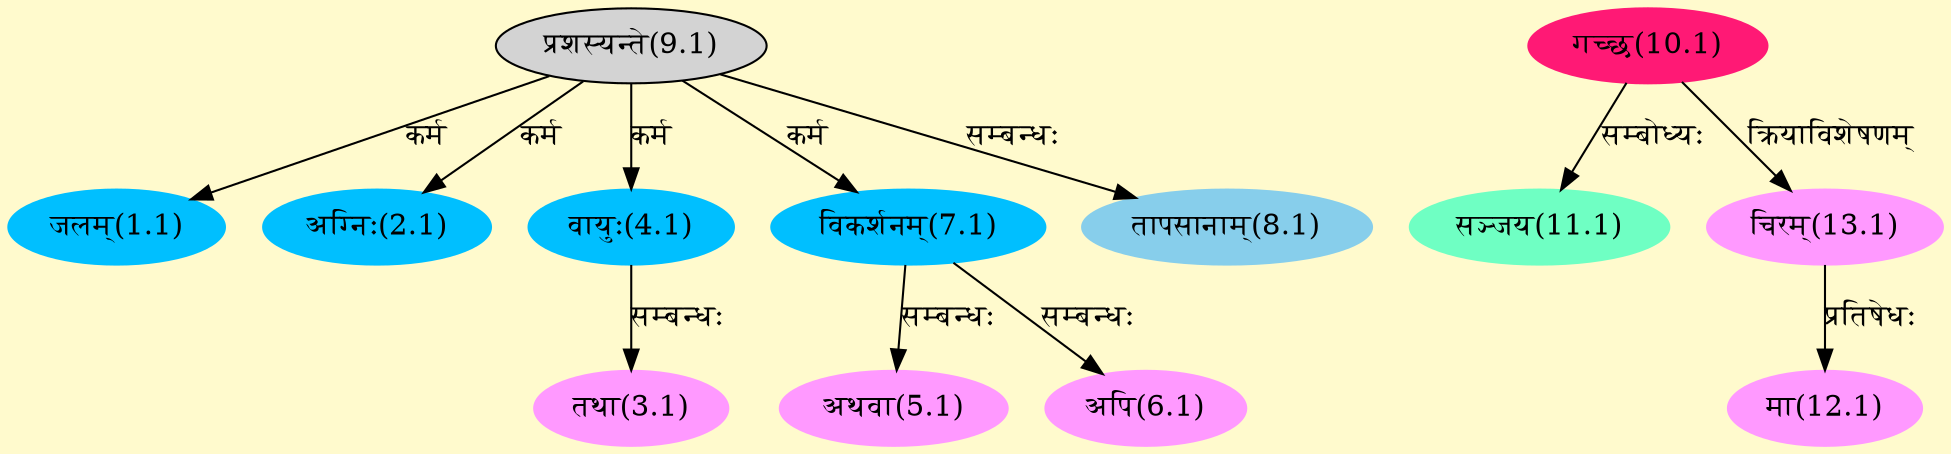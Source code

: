 digraph G{
rankdir=BT;
 compound=true;
 bgcolor="lemonchiffon1";
Node1_1 [style=filled, color="#00BFFF" label = "जलम्(1.1)"]
Node9_1 [style=filled, color="" label = "प्रशस्यन्ते(9.1)"]
Node2_1 [style=filled, color="#00BFFF" label = "अग्निः(2.1)"]
Node3_1 [style=filled, color="#FF99FF" label = "तथा(3.1)"]
Node4_1 [style=filled, color="#00BFFF" label = "वायुः(4.1)"]
Node5_1 [style=filled, color="#FF99FF" label = "अथवा(5.1)"]
Node7_1 [style=filled, color="#00BFFF" label = "विकर्शनम्(7.1)"]
Node6_1 [style=filled, color="#FF99FF" label = "अपि(6.1)"]
Node8_1 [style=filled, color="#87CEEB" label = "तापसानाम्(8.1)"]
Node [style=filled, color="" label = "()"]
Node10_1 [style=filled, color="#FF1975" label = "गच्छ(10.1)"]
Node11_1 [style=filled, color="#6FFFC3" label = "सञ्जय(11.1)"]
Node12_1 [style=filled, color="#FF99FF" label = "मा(12.1)"]
Node13_1 [style=filled, color="#FF99FF" label = "चिरम्(13.1)"]
/* Start of Relations section */

Node1_1 -> Node9_1 [  label="कर्म"  dir="back" ]
Node2_1 -> Node9_1 [  label="कर्म"  dir="back" ]
Node3_1 -> Node4_1 [  label="सम्बन्धः"  dir="back" ]
Node4_1 -> Node9_1 [  label="कर्म"  dir="back" ]
Node5_1 -> Node7_1 [  label="सम्बन्धः"  dir="back" ]
Node6_1 -> Node7_1 [  label="सम्बन्धः"  dir="back" ]
Node7_1 -> Node9_1 [  label="कर्म"  dir="back" ]
Node8_1 -> Node9_1 [  label="सम्बन्धः"  dir="back" ]
Node11_1 -> Node10_1 [  label="सम्बोध्यः"  dir="back" ]
Node12_1 -> Node13_1 [  label="प्रतिषेधः"  dir="back" ]
Node13_1 -> Node10_1 [  label="क्रियाविशेषणम्"  dir="back" ]
}
